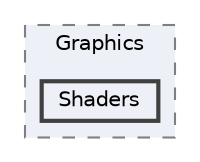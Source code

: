 digraph "C:/Users/HP/Documents/GitHub/Minero-Game/Classes/Graphics/Shaders"
{
 // LATEX_PDF_SIZE
  bgcolor="transparent";
  edge [fontname=Helvetica,fontsize=10,labelfontname=Helvetica,labelfontsize=10];
  node [fontname=Helvetica,fontsize=10,shape=box,height=0.2,width=0.4];
  compound=true
  subgraph clusterdir_9037bb574e7d799f7f79e9699f9b4e1f {
    graph [ bgcolor="#edf0f7", pencolor="grey50", label="Graphics", fontname=Helvetica,fontsize=10 style="filled,dashed", URL="dir_9037bb574e7d799f7f79e9699f9b4e1f.html",tooltip=""]
  dir_036fd39a73285b4888116bf4adf3fc9c [label="Shaders", fillcolor="#edf0f7", color="grey25", style="filled,bold", URL="dir_036fd39a73285b4888116bf4adf3fc9c.html",tooltip=""];
  }
}
